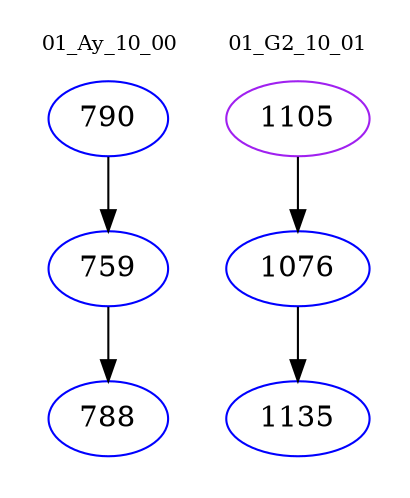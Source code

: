 digraph{
subgraph cluster_0 {
color = white
label = "01_Ay_10_00";
fontsize=10;
T0_790 [label="790", color="blue"]
T0_790 -> T0_759 [color="black"]
T0_759 [label="759", color="blue"]
T0_759 -> T0_788 [color="black"]
T0_788 [label="788", color="blue"]
}
subgraph cluster_1 {
color = white
label = "01_G2_10_01";
fontsize=10;
T1_1105 [label="1105", color="purple"]
T1_1105 -> T1_1076 [color="black"]
T1_1076 [label="1076", color="blue"]
T1_1076 -> T1_1135 [color="black"]
T1_1135 [label="1135", color="blue"]
}
}
